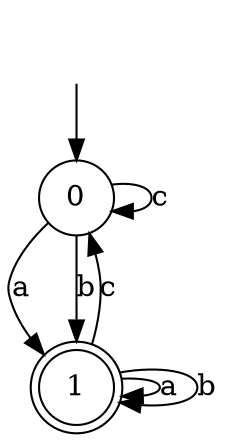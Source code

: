 digraph g {
__start [label=""shape=none]
	0[shape="circle" label="0"]
	1[shape="doublecircle" label="1"]
__start -> 0
	0->1 [label="a"]
	0->1 [label="b"]
	0->0 [label="c"]
	1->1 [label="a"]
	1->1 [label="b"]
	1->0 [label="c"]
}